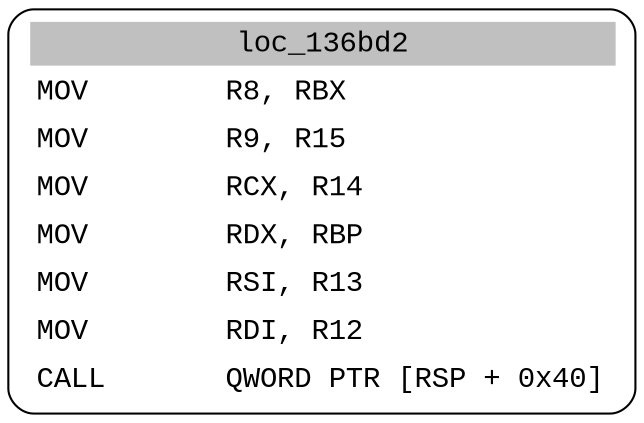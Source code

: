 digraph asm_graph {
1941 [
shape="Mrecord" fontname="Courier New"label =<<table border="0" cellborder="0" cellpadding="3"><tr><td align="center" colspan="2" bgcolor="grey">loc_136bd2</td></tr><tr><td align="left">MOV        R8, RBX</td></tr><tr><td align="left">MOV        R9, R15</td></tr><tr><td align="left">MOV        RCX, R14</td></tr><tr><td align="left">MOV        RDX, RBP</td></tr><tr><td align="left">MOV        RSI, R13</td></tr><tr><td align="left">MOV        RDI, R12</td></tr><tr><td align="left">CALL       QWORD PTR [RSP + 0x40]</td></tr></table>> ];
}